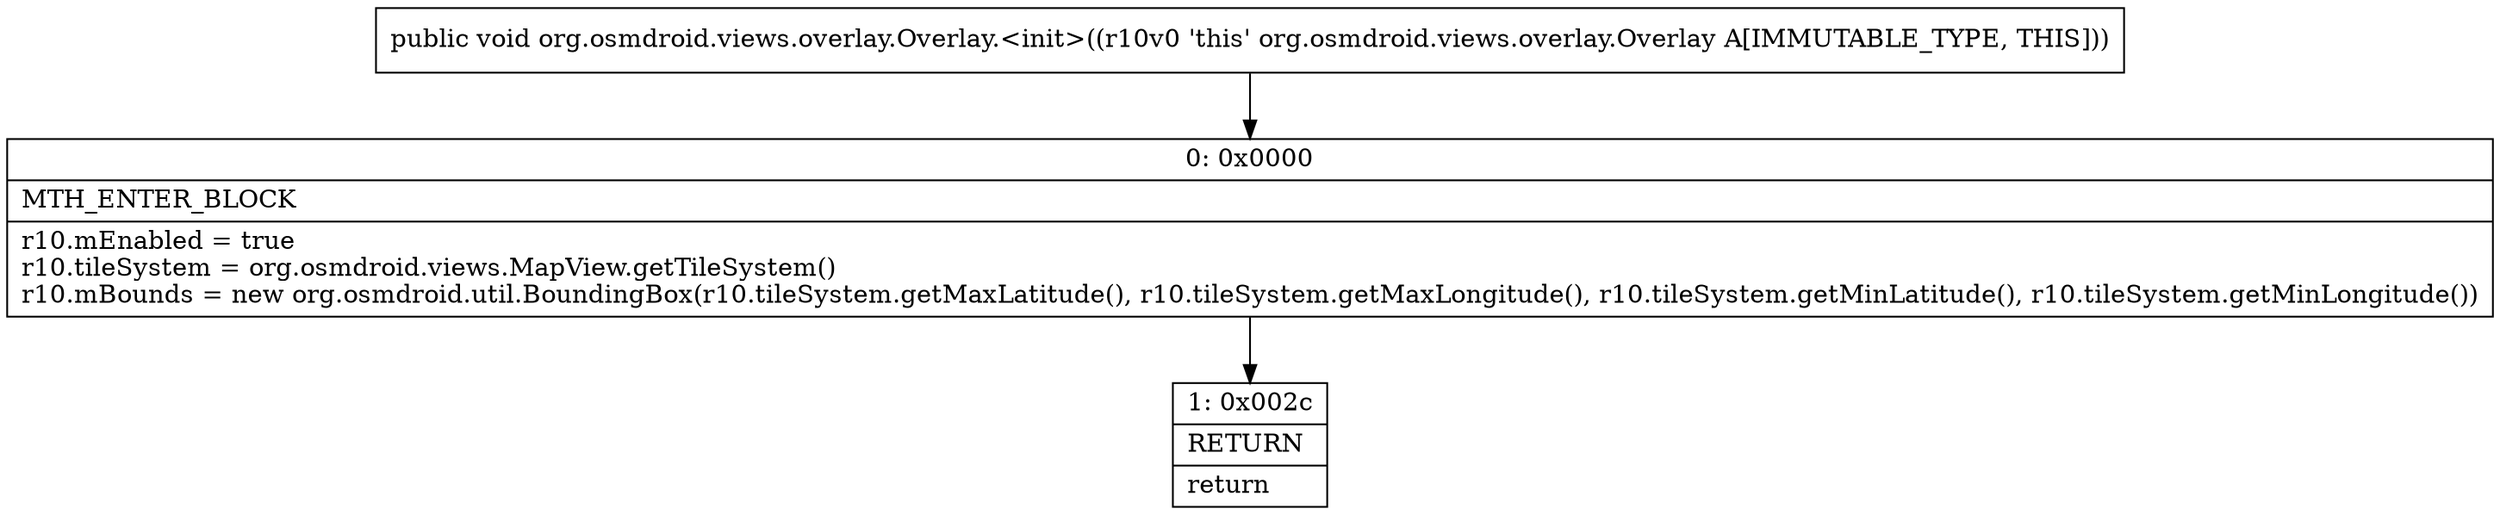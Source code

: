 digraph "CFG fororg.osmdroid.views.overlay.Overlay.\<init\>()V" {
Node_0 [shape=record,label="{0\:\ 0x0000|MTH_ENTER_BLOCK\l|r10.mEnabled = true\lr10.tileSystem = org.osmdroid.views.MapView.getTileSystem()\lr10.mBounds = new org.osmdroid.util.BoundingBox(r10.tileSystem.getMaxLatitude(), r10.tileSystem.getMaxLongitude(), r10.tileSystem.getMinLatitude(), r10.tileSystem.getMinLongitude())\l}"];
Node_1 [shape=record,label="{1\:\ 0x002c|RETURN\l|return\l}"];
MethodNode[shape=record,label="{public void org.osmdroid.views.overlay.Overlay.\<init\>((r10v0 'this' org.osmdroid.views.overlay.Overlay A[IMMUTABLE_TYPE, THIS])) }"];
MethodNode -> Node_0;
Node_0 -> Node_1;
}

